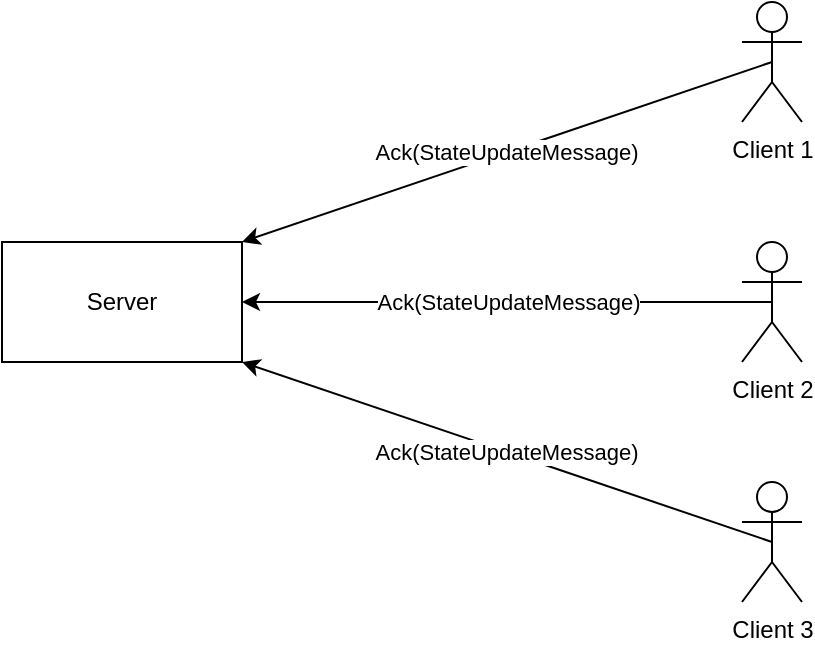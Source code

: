 <mxfile version="28.1.2">
  <diagram name="Page-1" id="ldU1RQZtvzL05mEeLMg2">
    <mxGraphModel dx="633" dy="426" grid="1" gridSize="10" guides="1" tooltips="1" connect="1" arrows="1" fold="1" page="1" pageScale="1" pageWidth="850" pageHeight="1100" math="0" shadow="0">
      <root>
        <mxCell id="0" />
        <mxCell id="1" parent="0" />
        <mxCell id="GLKi2sN1O3qswHXOpoOO-30" value="Server" style="rounded=0;whiteSpace=wrap;html=1;" vertex="1" parent="1">
          <mxGeometry x="70" y="190" width="120" height="60" as="geometry" />
        </mxCell>
        <mxCell id="GLKi2sN1O3qswHXOpoOO-31" value="Client 1" style="shape=umlActor;verticalLabelPosition=bottom;verticalAlign=top;html=1;outlineConnect=0;" vertex="1" parent="1">
          <mxGeometry x="440" y="70" width="30" height="60" as="geometry" />
        </mxCell>
        <mxCell id="GLKi2sN1O3qswHXOpoOO-32" value="Client 2" style="shape=umlActor;verticalLabelPosition=bottom;verticalAlign=top;html=1;outlineConnect=0;" vertex="1" parent="1">
          <mxGeometry x="440" y="190" width="30" height="60" as="geometry" />
        </mxCell>
        <mxCell id="GLKi2sN1O3qswHXOpoOO-33" value="Client 3" style="shape=umlActor;verticalLabelPosition=bottom;verticalAlign=top;html=1;outlineConnect=0;" vertex="1" parent="1">
          <mxGeometry x="440" y="310" width="30" height="60" as="geometry" />
        </mxCell>
        <mxCell id="GLKi2sN1O3qswHXOpoOO-34" value="&lt;div&gt;Ack(StateUpdateMessage)&lt;/div&gt;" style="endArrow=classic;html=1;rounded=0;exitX=0.5;exitY=0.5;exitDx=0;exitDy=0;exitPerimeter=0;entryX=1;entryY=0;entryDx=0;entryDy=0;" edge="1" parent="1" source="GLKi2sN1O3qswHXOpoOO-31" target="GLKi2sN1O3qswHXOpoOO-30">
          <mxGeometry width="50" height="50" relative="1" as="geometry">
            <mxPoint x="170" y="10" as="sourcePoint" />
            <mxPoint x="220" y="-40" as="targetPoint" />
          </mxGeometry>
        </mxCell>
        <mxCell id="GLKi2sN1O3qswHXOpoOO-35" value="Ack(StateUpdateMessage)" style="endArrow=classic;html=1;rounded=0;exitX=0.5;exitY=0.5;exitDx=0;exitDy=0;exitPerimeter=0;entryX=1;entryY=0.5;entryDx=0;entryDy=0;" edge="1" parent="1" source="GLKi2sN1O3qswHXOpoOO-32" target="GLKi2sN1O3qswHXOpoOO-30">
          <mxGeometry width="50" height="50" relative="1" as="geometry">
            <mxPoint x="695" y="100" as="sourcePoint" />
            <mxPoint x="430" y="190" as="targetPoint" />
          </mxGeometry>
        </mxCell>
        <mxCell id="GLKi2sN1O3qswHXOpoOO-36" value="Ack(StateUpdateMessage)" style="endArrow=classic;html=1;rounded=0;exitX=0.5;exitY=0.5;exitDx=0;exitDy=0;exitPerimeter=0;entryX=1;entryY=1;entryDx=0;entryDy=0;" edge="1" parent="1" source="GLKi2sN1O3qswHXOpoOO-33" target="GLKi2sN1O3qswHXOpoOO-30">
          <mxGeometry width="50" height="50" relative="1" as="geometry">
            <mxPoint x="665" y="320" as="sourcePoint" />
            <mxPoint x="400" y="320" as="targetPoint" />
          </mxGeometry>
        </mxCell>
      </root>
    </mxGraphModel>
  </diagram>
</mxfile>
